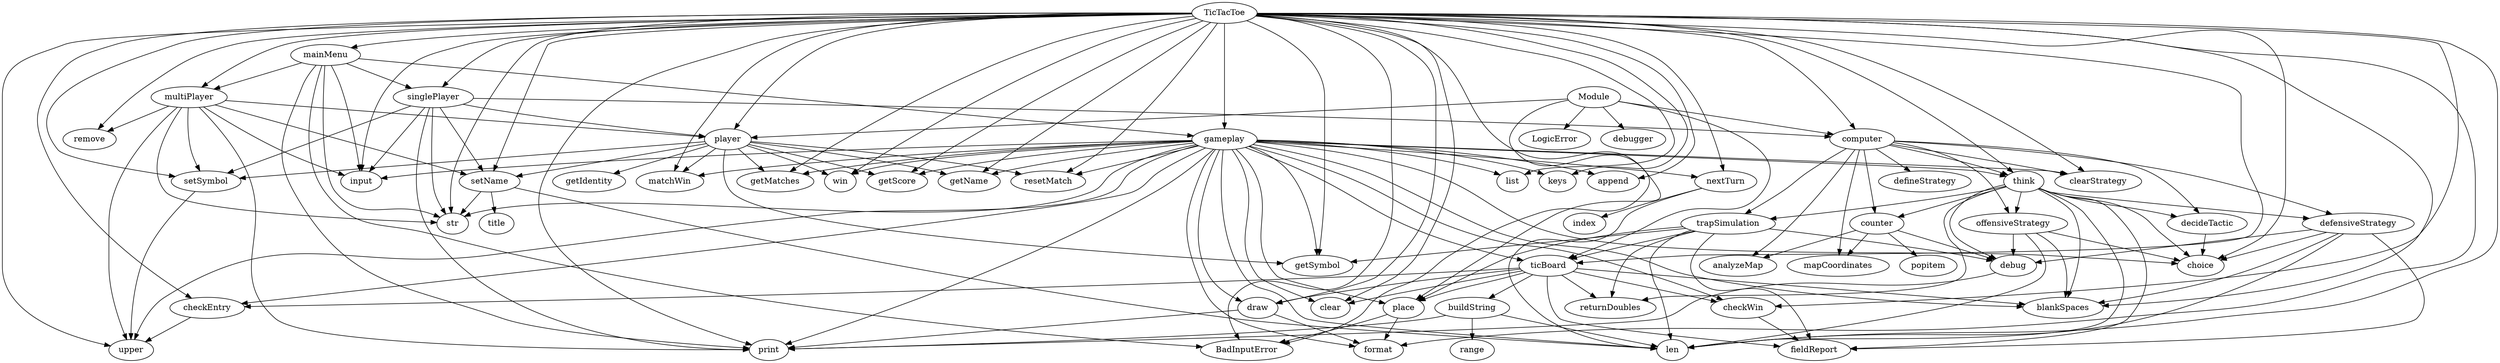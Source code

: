 strict digraph  {
draw;
print;
format;
place;
BadInputError;
clear;
fieldReport;
returnDoubles;
checkWin;
checkEntry;
upper;
buildString;
len;
range;
blankSpaces;
setName;
str;
title;
setSymbol;
win;
matchWin;
resetMatch;
getSymbol;
getName;
getIdentity;
getScore;
getMatches;
mapCoordinates;
analyzeMap;
defineStrategy;
decideTactic;
choice;
clearStrategy;
counter;
popitem;
debug;
trapSimulation;
ticBoard;
offensiveStrategy;
defensiveStrategy;
think;
nextTurn;
index;
mainMenu;
input;
singlePlayer;
gameplay;
multiPlayer;
player;
computer;
remove;
list;
keys;
append;
TicTacToe;
Module;
LogicError;
debugger;
draw -> print;
draw -> format;
place -> BadInputError;
place -> format;
checkWin -> fieldReport;
checkEntry -> upper;
buildString -> len;
buildString -> print;
buildString -> range;
setName -> len;
setName -> str;
setName -> title;
setSymbol -> upper;
decideTactic -> choice;
counter -> popitem;
counter -> analyzeMap;
counter -> mapCoordinates;
counter -> debug;
debug -> print;
trapSimulation -> ticBoard;
trapSimulation -> place;
trapSimulation -> getSymbol;
trapSimulation -> returnDoubles;
trapSimulation -> fieldReport;
trapSimulation -> len;
trapSimulation -> debug;
ticBoard -> draw;
ticBoard -> place;
ticBoard -> clear;
ticBoard -> fieldReport;
ticBoard -> returnDoubles;
ticBoard -> checkWin;
ticBoard -> checkEntry;
ticBoard -> buildString;
ticBoard -> blankSpaces;
offensiveStrategy -> len;
offensiveStrategy -> blankSpaces;
offensiveStrategy -> debug;
offensiveStrategy -> choice;
defensiveStrategy -> debug;
defensiveStrategy -> len;
defensiveStrategy -> blankSpaces;
defensiveStrategy -> fieldReport;
defensiveStrategy -> choice;
think -> fieldReport;
think -> returnDoubles;
think -> blankSpaces;
think -> counter;
think -> trapSimulation;
think -> len;
think -> decideTactic;
think -> offensiveStrategy;
think -> defensiveStrategy;
think -> debug;
think -> choice;
nextTurn -> index;
nextTurn -> len;
mainMenu -> print;
mainMenu -> str;
mainMenu -> input;
mainMenu -> singlePlayer;
mainMenu -> gameplay;
mainMenu -> multiPlayer;
mainMenu -> BadInputError;
singlePlayer -> player;
singlePlayer -> print;
singlePlayer -> str;
singlePlayer -> input;
singlePlayer -> setName;
singlePlayer -> setSymbol;
singlePlayer -> computer;
gameplay -> print;
gameplay -> format;
gameplay -> getName;
gameplay -> ticBoard;
gameplay -> list;
gameplay -> keys;
gameplay -> choice;
gameplay -> draw;
gameplay -> upper;
gameplay -> str;
gameplay -> input;
gameplay -> checkEntry;
gameplay -> think;
gameplay -> place;
gameplay -> getSymbol;
gameplay -> append;
gameplay -> checkWin;
gameplay -> nextTurn;
gameplay -> getMatches;
gameplay -> win;
gameplay -> resetMatch;
gameplay -> matchWin;
gameplay -> clearStrategy;
gameplay -> clear;
gameplay -> len;
gameplay -> blankSpaces;
gameplay -> getScore;
multiPlayer -> player;
multiPlayer -> print;
multiPlayer -> str;
multiPlayer -> input;
multiPlayer -> setName;
multiPlayer -> setSymbol;
multiPlayer -> remove;
multiPlayer -> upper;
player -> setName;
player -> setSymbol;
player -> win;
player -> matchWin;
player -> resetMatch;
player -> getSymbol;
player -> getName;
player -> getIdentity;
player -> getScore;
player -> getMatches;
computer -> mapCoordinates;
computer -> analyzeMap;
computer -> defineStrategy;
computer -> decideTactic;
computer -> clearStrategy;
computer -> counter;
computer -> trapSimulation;
computer -> offensiveStrategy;
computer -> defensiveStrategy;
computer -> think;
TicTacToe -> print;
TicTacToe -> str;
TicTacToe -> input;
TicTacToe -> singlePlayer;
TicTacToe -> gameplay;
TicTacToe -> multiPlayer;
TicTacToe -> BadInputError;
TicTacToe -> player;
TicTacToe -> setName;
TicTacToe -> setSymbol;
TicTacToe -> computer;
TicTacToe -> remove;
TicTacToe -> upper;
TicTacToe -> format;
TicTacToe -> getName;
TicTacToe -> ticBoard;
TicTacToe -> list;
TicTacToe -> keys;
TicTacToe -> choice;
TicTacToe -> draw;
TicTacToe -> checkEntry;
TicTacToe -> think;
TicTacToe -> place;
TicTacToe -> getSymbol;
TicTacToe -> append;
TicTacToe -> checkWin;
TicTacToe -> nextTurn;
TicTacToe -> getMatches;
TicTacToe -> win;
TicTacToe -> resetMatch;
TicTacToe -> matchWin;
TicTacToe -> clearStrategy;
TicTacToe -> clear;
TicTacToe -> len;
TicTacToe -> blankSpaces;
TicTacToe -> getScore;
TicTacToe -> mainMenu;
Module -> BadInputError;
Module -> LogicError;
Module -> ticBoard;
Module -> player;
Module -> computer;
Module -> debugger;
}
